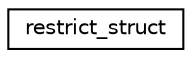 digraph "Graphical Class Hierarchy"
{
  edge [fontname="Helvetica",fontsize="10",labelfontname="Helvetica",labelfontsize="10"];
  node [fontname="Helvetica",fontsize="10",shape=record];
  rankdir="LR";
  Node0 [label="restrict_struct",height=0.2,width=0.4,color="black", fillcolor="white", style="filled",URL="$structrestrict__struct.html"];
}
